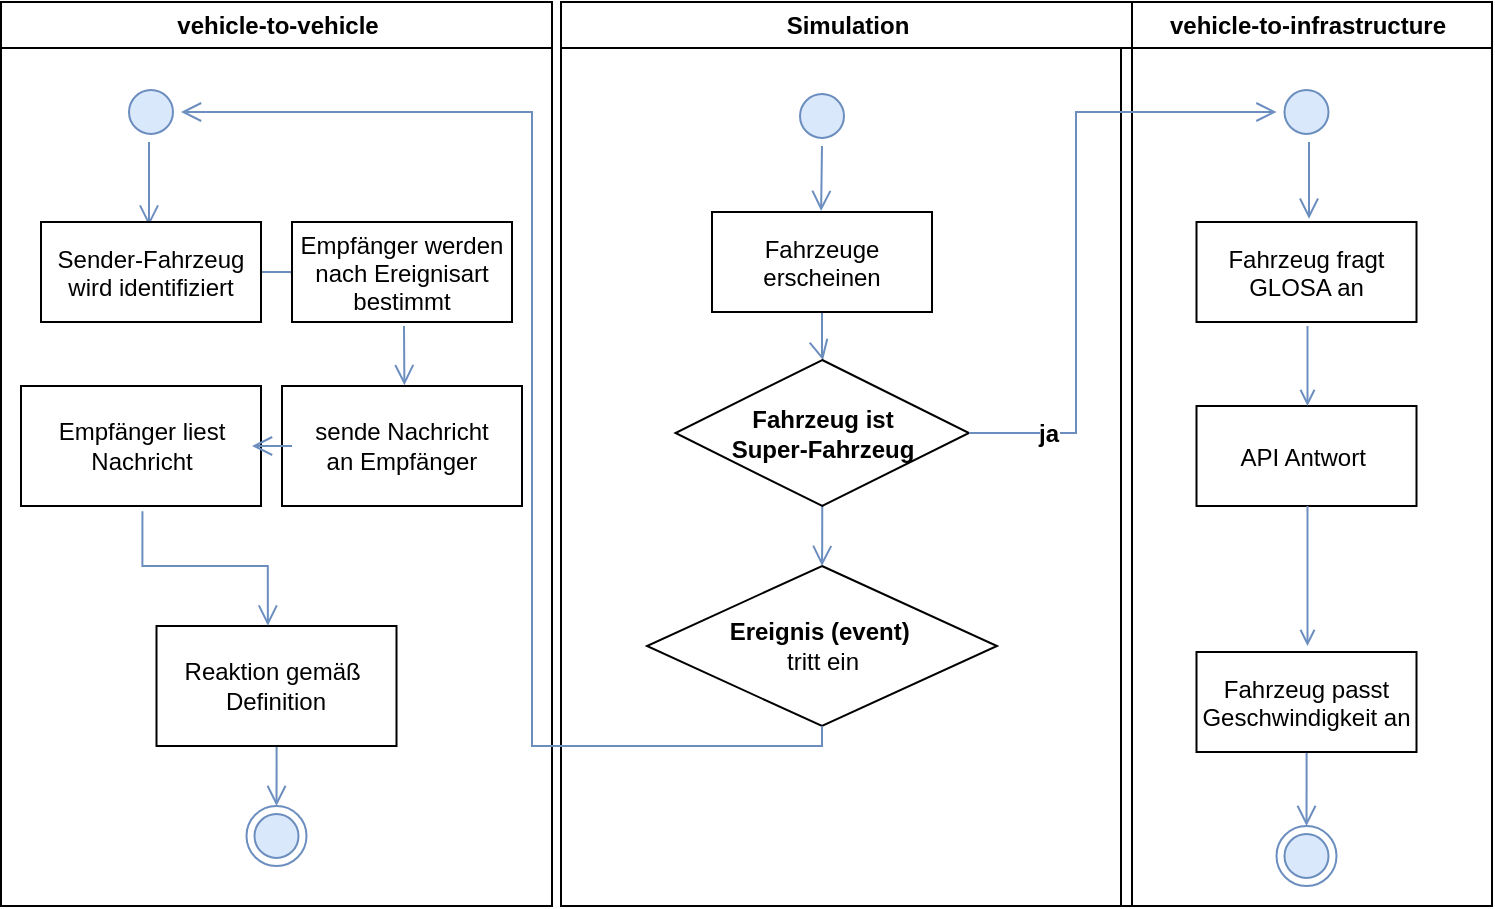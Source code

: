 <mxfile version="20.4.0" type="device"><diagram name="Page-1" id="e7e014a7-5840-1c2e-5031-d8a46d1fe8dd"><mxGraphModel dx="1822" dy="774" grid="0" gridSize="10" guides="1" tooltips="1" connect="1" arrows="1" fold="1" page="0" pageScale="1" pageWidth="1169" pageHeight="826" background="none" math="0" shadow="0"><root><mxCell id="0"/><mxCell id="1" parent="0"/><mxCell id="2" value="vehicle-to-infrastructure" style="swimlane;whiteSpace=wrap" parent="1" vertex="1"><mxGeometry x="164.5" y="128" width="185.5" height="452" as="geometry"/></mxCell><mxCell id="5" value="" style="ellipse;shape=startState;fillColor=#dae8fc;strokeColor=#6c8ebf;" parent="2" vertex="1"><mxGeometry x="77.75" y="40" width="30" height="30" as="geometry"/></mxCell><mxCell id="6" value="" style="edgeStyle=elbowEdgeStyle;elbow=horizontal;verticalAlign=bottom;endArrow=open;endSize=8;strokeColor=#6c8ebf;endFill=1;rounded=0;entryX=0.511;entryY=-0.033;entryDx=0;entryDy=0;entryPerimeter=0;fillColor=#dae8fc;" parent="2" source="5" target="7" edge="1"><mxGeometry x="77.75" y="40" as="geometry"><mxPoint x="92.75" y="110" as="targetPoint"/></mxGeometry></mxCell><mxCell id="7" value="Fahrzeug fragt &#10;GLOSA an" style="" parent="2" vertex="1"><mxGeometry x="37.75" y="110" width="110" height="50" as="geometry"/></mxCell><mxCell id="8" value="API Antwort " style="" parent="2" vertex="1"><mxGeometry x="37.75" y="202" width="110" height="50" as="geometry"/></mxCell><mxCell id="9" value="" style="endArrow=open;strokeColor=#6c8ebf;endFill=1;rounded=0;fillColor=#dae8fc;" parent="2" edge="1"><mxGeometry relative="1" as="geometry"><mxPoint x="93.25" y="162" as="sourcePoint"/><mxPoint x="93.25" y="202" as="targetPoint"/></mxGeometry></mxCell><mxCell id="hTC4bdXFVWQqhXJEJ6xv-48" style="edgeStyle=orthogonalEdgeStyle;rounded=0;orthogonalLoop=1;jettySize=auto;html=1;entryX=0.5;entryY=0;entryDx=0;entryDy=0;endArrow=open;verticalAlign=bottom;strokeColor=#6c8ebf;endSize=8;endFill=1;fillColor=#dae8fc;" edge="1" parent="2" source="10" target="hTC4bdXFVWQqhXJEJ6xv-47"><mxGeometry relative="1" as="geometry"/></mxCell><mxCell id="10" value="Fahrzeug passt &#10;Geschwindigkeit an" style="" parent="2" vertex="1"><mxGeometry x="37.75" y="325" width="110" height="50" as="geometry"/></mxCell><mxCell id="11" value="" style="endArrow=open;strokeColor=#6c8ebf;endFill=1;rounded=0;fillColor=#dae8fc;" parent="2" edge="1"><mxGeometry relative="1" as="geometry"><mxPoint x="93.25" y="252" as="sourcePoint"/><mxPoint x="93.25" y="322" as="targetPoint"/></mxGeometry></mxCell><mxCell id="hTC4bdXFVWQqhXJEJ6xv-47" value="" style="ellipse;shape=endState;fillColor=#dae8fc;strokeColor=#6c8ebf;" vertex="1" parent="2"><mxGeometry x="77.75" y="412" width="30" height="30" as="geometry"/></mxCell><mxCell id="3" value="vehicle-to-vehicle" style="swimlane;whiteSpace=wrap" parent="1" vertex="1"><mxGeometry x="-395.5" y="128" width="275.5" height="452" as="geometry"/></mxCell><mxCell id="13" value="" style="ellipse;shape=startState;fillColor=#dae8fc;strokeColor=#6c8ebf;" parent="3" vertex="1"><mxGeometry x="60" y="40" width="30" height="30" as="geometry"/></mxCell><mxCell id="14" value="" style="edgeStyle=elbowEdgeStyle;elbow=horizontal;verticalAlign=bottom;endArrow=open;endSize=8;strokeColor=#6c8ebf;endFill=1;rounded=0;entryX=0.492;entryY=0.036;entryDx=0;entryDy=0;entryPerimeter=0;fillColor=#dae8fc;" parent="3" source="13" target="15" edge="1"><mxGeometry x="40" y="20" as="geometry"><mxPoint x="55" y="90" as="targetPoint"/></mxGeometry></mxCell><mxCell id="hTC4bdXFVWQqhXJEJ6xv-55" style="edgeStyle=orthogonalEdgeStyle;rounded=0;orthogonalLoop=1;jettySize=auto;html=1;entryX=-0.009;entryY=0.519;entryDx=0;entryDy=0;entryPerimeter=0;endArrow=open;verticalAlign=bottom;strokeColor=#6c8ebf;endSize=8;endFill=1;fillColor=#dae8fc;" edge="1" parent="3" source="15" target="hTC4bdXFVWQqhXJEJ6xv-54"><mxGeometry relative="1" as="geometry"/></mxCell><mxCell id="15" value="Sender-Fahrzeug&#10;wird identifiziert" style="" parent="3" vertex="1"><mxGeometry x="20" y="110" width="110" height="50" as="geometry"/></mxCell><mxCell id="hTC4bdXFVWQqhXJEJ6xv-54" value="Empfänger werden&#10;nach Ereignisart&#10;bestimmt" style="" vertex="1" parent="3"><mxGeometry x="145.5" y="110" width="110" height="50" as="geometry"/></mxCell><mxCell id="hTC4bdXFVWQqhXJEJ6xv-56" value="sende Nachricht&lt;br&gt;an Empfänger" style="whiteSpace=wrap;html=1;fillColor=rgb(255, 255, 255);strokeColor=rgb(0, 0, 0);fontColor=rgb(0, 0, 0);" vertex="1" parent="3"><mxGeometry x="140.5" y="192" width="120" height="60" as="geometry"/></mxCell><mxCell id="hTC4bdXFVWQqhXJEJ6xv-57" value="" style="edgeStyle=orthogonalEdgeStyle;rounded=0;orthogonalLoop=1;jettySize=auto;html=1;endArrow=open;verticalAlign=bottom;strokeColor=#6c8ebf;endSize=8;endFill=1;entryX=0.51;entryY=-0.007;entryDx=0;entryDy=0;entryPerimeter=0;fillColor=#dae8fc;" edge="1" parent="3" target="hTC4bdXFVWQqhXJEJ6xv-56"><mxGeometry relative="1" as="geometry"><mxPoint x="201.5" y="162" as="sourcePoint"/><mxPoint x="200.5" y="232" as="targetPoint"/></mxGeometry></mxCell><mxCell id="hTC4bdXFVWQqhXJEJ6xv-59" value="Empfänger liest&lt;br&gt;Nachricht" style="whiteSpace=wrap;html=1;fillColor=rgb(255, 255, 255);strokeColor=rgb(0, 0, 0);fontColor=rgb(0, 0, 0);" vertex="1" parent="3"><mxGeometry x="10" y="192" width="120" height="60" as="geometry"/></mxCell><mxCell id="hTC4bdXFVWQqhXJEJ6xv-60" value="" style="edgeStyle=orthogonalEdgeStyle;rounded=0;orthogonalLoop=1;jettySize=auto;html=1;endArrow=open;verticalAlign=bottom;strokeColor=#6c8ebf;endSize=8;endFill=1;fillColor=#dae8fc;" edge="1" parent="3"><mxGeometry relative="1" as="geometry"><mxPoint x="145.5" y="222" as="sourcePoint"/><mxPoint x="125.5" y="222" as="targetPoint"/></mxGeometry></mxCell><mxCell id="hTC4bdXFVWQqhXJEJ6xv-66" style="edgeStyle=orthogonalEdgeStyle;rounded=0;orthogonalLoop=1;jettySize=auto;html=1;entryX=0.5;entryY=0;entryDx=0;entryDy=0;endArrow=open;verticalAlign=bottom;strokeColor=#6c8ebf;endSize=8;endFill=1;fillColor=#dae8fc;" edge="1" parent="3" source="hTC4bdXFVWQqhXJEJ6xv-62" target="hTC4bdXFVWQqhXJEJ6xv-64"><mxGeometry relative="1" as="geometry"/></mxCell><mxCell id="hTC4bdXFVWQqhXJEJ6xv-62" value="Reaktion gemäß&amp;nbsp;&lt;br&gt;Definition" style="whiteSpace=wrap;html=1;fillColor=rgb(255, 255, 255);strokeColor=rgb(0, 0, 0);fontColor=rgb(0, 0, 0);" vertex="1" parent="3"><mxGeometry x="77.75" y="312" width="120" height="60" as="geometry"/></mxCell><mxCell id="hTC4bdXFVWQqhXJEJ6xv-61" style="edgeStyle=orthogonalEdgeStyle;rounded=0;orthogonalLoop=1;jettySize=auto;html=1;exitX=0.506;exitY=1.043;exitDx=0;exitDy=0;exitPerimeter=0;entryX=0.464;entryY=-0.003;entryDx=0;entryDy=0;entryPerimeter=0;endArrow=open;verticalAlign=bottom;strokeColor=#6c8ebf;endSize=8;endFill=1;fillColor=#dae8fc;" edge="1" parent="3" source="hTC4bdXFVWQqhXJEJ6xv-59" target="hTC4bdXFVWQqhXJEJ6xv-62"><mxGeometry relative="1" as="geometry"><mxPoint x="70" y="362" as="targetPoint"/><mxPoint x="70.5" y="252" as="sourcePoint"/></mxGeometry></mxCell><mxCell id="hTC4bdXFVWQqhXJEJ6xv-64" value="" style="ellipse;shape=endState;fillColor=#dae8fc;strokeColor=#6c8ebf;" vertex="1" parent="3"><mxGeometry x="122.75" y="402" width="30" height="30" as="geometry"/></mxCell><mxCell id="4" value="Simulation" style="swimlane;whiteSpace=wrap" parent="1" vertex="1"><mxGeometry x="-115.5" y="128" width="285.5" height="452" as="geometry"/></mxCell><mxCell id="hTC4bdXFVWQqhXJEJ6xv-71" style="edgeStyle=orthogonalEdgeStyle;rounded=0;orthogonalLoop=1;jettySize=auto;html=1;exitX=0.5;exitY=1;exitDx=0;exitDy=0;entryX=0.496;entryY=-0.01;entryDx=0;entryDy=0;entryPerimeter=0;endArrow=open;verticalAlign=bottom;strokeColor=#6c8ebf;endSize=8;endFill=1;fillColor=#dae8fc;" edge="1" parent="4" source="hTC4bdXFVWQqhXJEJ6xv-42" target="hTC4bdXFVWQqhXJEJ6xv-50"><mxGeometry relative="1" as="geometry"/></mxCell><mxCell id="hTC4bdXFVWQqhXJEJ6xv-42" value="" style="ellipse;shape=startState;fillColor=#dae8fc;strokeColor=#6c8ebf;" vertex="1" parent="4"><mxGeometry x="115.5" y="42" width="30" height="30" as="geometry"/></mxCell><mxCell id="hTC4bdXFVWQqhXJEJ6xv-74" value="" style="edgeStyle=orthogonalEdgeStyle;rounded=0;orthogonalLoop=1;jettySize=auto;html=1;endArrow=open;verticalAlign=bottom;strokeColor=#6c8ebf;endSize=8;endFill=1;fillColor=#dae8fc;" edge="1" parent="4" source="hTC4bdXFVWQqhXJEJ6xv-50" target="hTC4bdXFVWQqhXJEJ6xv-73"><mxGeometry relative="1" as="geometry"><Array as="points"><mxPoint x="131" y="177"/><mxPoint x="131" y="177"/></Array></mxGeometry></mxCell><mxCell id="hTC4bdXFVWQqhXJEJ6xv-50" value="Fahrzeuge &#10;erscheinen" style="" vertex="1" parent="4"><mxGeometry x="75.5" y="105" width="110" height="50" as="geometry"/></mxCell><mxCell id="hTC4bdXFVWQqhXJEJ6xv-51" value="&lt;b&gt;Ereignis (event)&amp;nbsp;&lt;/b&gt;&lt;br&gt;tritt ein" style="rhombus;whiteSpace=wrap;html=1;fillColor=rgb(255, 255, 255);strokeColor=rgb(0, 0, 0);fontColor=rgb(0, 0, 0);" vertex="1" parent="4"><mxGeometry x="43" y="282" width="175" height="80" as="geometry"/></mxCell><mxCell id="hTC4bdXFVWQqhXJEJ6xv-77" style="edgeStyle=orthogonalEdgeStyle;rounded=0;orthogonalLoop=1;jettySize=auto;html=1;exitX=0.5;exitY=1;exitDx=0;exitDy=0;fontSize=11;endArrow=open;verticalAlign=bottom;strokeColor=#6c8ebf;endSize=8;endFill=1;fillColor=#dae8fc;" edge="1" parent="4" source="hTC4bdXFVWQqhXJEJ6xv-73" target="hTC4bdXFVWQqhXJEJ6xv-51"><mxGeometry relative="1" as="geometry"/></mxCell><mxCell id="hTC4bdXFVWQqhXJEJ6xv-73" value="&lt;b&gt;Fahrzeug ist &lt;br&gt;Super-Fahrzeug&lt;/b&gt;" style="rhombus;whiteSpace=wrap;html=1;fillColor=rgb(255, 255, 255);strokeColor=rgb(0, 0, 0);fontColor=rgb(0, 0, 0);" vertex="1" parent="4"><mxGeometry x="57.25" y="179" width="146.75" height="73" as="geometry"/></mxCell><mxCell id="hTC4bdXFVWQqhXJEJ6xv-53" style="edgeStyle=orthogonalEdgeStyle;rounded=0;orthogonalLoop=1;jettySize=auto;html=1;exitX=0.5;exitY=1;exitDx=0;exitDy=0;entryX=1;entryY=0.5;entryDx=0;entryDy=0;endArrow=open;verticalAlign=bottom;strokeColor=#6c8ebf;endSize=8;endFill=1;fillColor=#dae8fc;" edge="1" parent="1" source="hTC4bdXFVWQqhXJEJ6xv-51" target="13"><mxGeometry relative="1" as="geometry"><Array as="points"><mxPoint x="15" y="500"/><mxPoint x="-130" y="500"/><mxPoint x="-130" y="183"/></Array></mxGeometry></mxCell><mxCell id="hTC4bdXFVWQqhXJEJ6xv-75" style="edgeStyle=orthogonalEdgeStyle;rounded=0;orthogonalLoop=1;jettySize=auto;html=1;entryX=0;entryY=0.5;entryDx=0;entryDy=0;endArrow=open;verticalAlign=bottom;strokeColor=#6c8ebf;endSize=8;endFill=1;fillColor=#dae8fc;" edge="1" parent="1" source="hTC4bdXFVWQqhXJEJ6xv-73" target="5"><mxGeometry relative="1" as="geometry"><Array as="points"><mxPoint x="142" y="344"/><mxPoint x="142" y="183"/></Array></mxGeometry></mxCell><mxCell id="hTC4bdXFVWQqhXJEJ6xv-76" value="ja" style="edgeLabel;html=1;align=center;verticalAlign=middle;resizable=0;points=[];fontStyle=1;fontSize=12;" vertex="1" connectable="0" parent="hTC4bdXFVWQqhXJEJ6xv-75"><mxGeometry x="-0.751" relative="1" as="geometry"><mxPoint as="offset"/></mxGeometry></mxCell></root></mxGraphModel></diagram></mxfile>